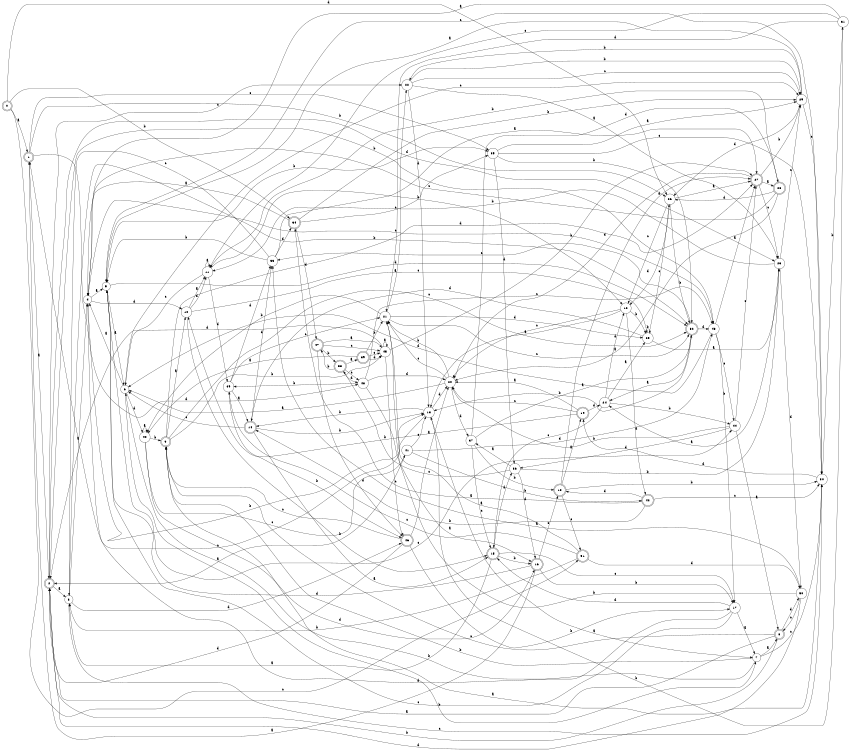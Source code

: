 digraph n42_4 {
__start0 [label="" shape="none"];

rankdir=LR;
size="8,5";

s0 [style="rounded,filled", color="black", fillcolor="white" shape="doublecircle", label="0"];
s1 [style="rounded,filled", color="black", fillcolor="white" shape="doublecircle", label="1"];
s2 [style="rounded,filled", color="black", fillcolor="white" shape="doublecircle", label="2"];
s3 [style="filled", color="black", fillcolor="white" shape="circle", label="3"];
s4 [style="filled", color="black", fillcolor="white" shape="circle", label="4"];
s5 [style="filled", color="black", fillcolor="white" shape="circle", label="5"];
s6 [style="filled", color="black", fillcolor="white" shape="circle", label="6"];
s7 [style="filled", color="black", fillcolor="white" shape="circle", label="7"];
s8 [style="rounded,filled", color="black", fillcolor="white" shape="doublecircle", label="8"];
s9 [style="rounded,filled", color="black", fillcolor="white" shape="doublecircle", label="9"];
s10 [style="filled", color="black", fillcolor="white" shape="circle", label="10"];
s11 [style="filled", color="black", fillcolor="white" shape="circle", label="11"];
s12 [style="filled", color="black", fillcolor="white" shape="circle", label="12"];
s13 [style="filled", color="black", fillcolor="white" shape="circle", label="13"];
s14 [style="rounded,filled", color="black", fillcolor="white" shape="doublecircle", label="14"];
s15 [style="rounded,filled", color="black", fillcolor="white" shape="doublecircle", label="15"];
s16 [style="rounded,filled", color="black", fillcolor="white" shape="doublecircle", label="16"];
s17 [style="filled", color="black", fillcolor="white" shape="circle", label="17"];
s18 [style="rounded,filled", color="black", fillcolor="white" shape="doublecircle", label="18"];
s19 [style="rounded,filled", color="black", fillcolor="white" shape="doublecircle", label="19"];
s20 [style="filled", color="black", fillcolor="white" shape="circle", label="20"];
s21 [style="filled", color="black", fillcolor="white" shape="circle", label="21"];
s22 [style="filled", color="black", fillcolor="white" shape="circle", label="22"];
s23 [style="filled", color="black", fillcolor="white" shape="circle", label="23"];
s24 [style="filled", color="black", fillcolor="white" shape="circle", label="24"];
s25 [style="filled", color="black", fillcolor="white" shape="circle", label="25"];
s26 [style="filled", color="black", fillcolor="white" shape="circle", label="26"];
s27 [style="rounded,filled", color="black", fillcolor="white" shape="doublecircle", label="27"];
s28 [style="rounded,filled", color="black", fillcolor="white" shape="doublecircle", label="28"];
s29 [style="filled", color="black", fillcolor="white" shape="circle", label="29"];
s30 [style="filled", color="black", fillcolor="white" shape="circle", label="30"];
s31 [style="filled", color="black", fillcolor="white" shape="circle", label="31"];
s32 [style="rounded,filled", color="black", fillcolor="white" shape="doublecircle", label="32"];
s33 [style="filled", color="black", fillcolor="white" shape="circle", label="33"];
s34 [style="rounded,filled", color="black", fillcolor="white" shape="doublecircle", label="34"];
s35 [style="filled", color="black", fillcolor="white" shape="circle", label="35"];
s36 [style="filled", color="black", fillcolor="white" shape="circle", label="36"];
s37 [style="filled", color="black", fillcolor="white" shape="circle", label="37"];
s38 [style="rounded,filled", color="black", fillcolor="white" shape="doublecircle", label="38"];
s39 [style="rounded,filled", color="black", fillcolor="white" shape="doublecircle", label="39"];
s40 [style="filled", color="black", fillcolor="white" shape="circle", label="40"];
s41 [style="filled", color="black", fillcolor="white" shape="circle", label="41"];
s42 [style="rounded,filled", color="black", fillcolor="white" shape="doublecircle", label="42"];
s43 [style="filled", color="black", fillcolor="white" shape="circle", label="43"];
s44 [style="filled", color="black", fillcolor="white" shape="circle", label="44"];
s45 [style="filled", color="black", fillcolor="white" shape="circle", label="45"];
s46 [style="rounded,filled", color="black", fillcolor="white" shape="doublecircle", label="46"];
s47 [style="rounded,filled", color="black", fillcolor="white" shape="doublecircle", label="47"];
s48 [style="filled", color="black", fillcolor="white" shape="circle", label="48"];
s49 [style="filled", color="black", fillcolor="white" shape="circle", label="49"];
s50 [style="filled", color="black", fillcolor="white" shape="circle", label="50"];
s51 [style="rounded,filled", color="black", fillcolor="white" shape="doublecircle", label="51"];
s0 -> s1 [label="a"];
s0 -> s34 [label="b"];
s0 -> s51 [label="c"];
s0 -> s26 [label="d"];
s1 -> s2 [label="a"];
s1 -> s26 [label="b"];
s1 -> s35 [label="c"];
s1 -> s48 [label="d"];
s2 -> s3 [label="a"];
s2 -> s43 [label="b"];
s2 -> s22 [label="c"];
s2 -> s23 [label="d"];
s3 -> s4 [label="a"];
s3 -> s32 [label="b"];
s3 -> s30 [label="c"];
s3 -> s46 [label="d"];
s4 -> s5 [label="a"];
s4 -> s13 [label="b"];
s4 -> s43 [label="c"];
s4 -> s10 [label="d"];
s5 -> s6 [label="a"];
s5 -> s35 [label="b"];
s5 -> s44 [label="c"];
s5 -> s32 [label="d"];
s6 -> s4 [label="a"];
s6 -> s7 [label="b"];
s6 -> s29 [label="c"];
s6 -> s40 [label="d"];
s7 -> s8 [label="a"];
s7 -> s9 [label="b"];
s7 -> s30 [label="c"];
s7 -> s4 [label="d"];
s8 -> s2 [label="a"];
s8 -> s2 [label="b"];
s8 -> s9 [label="c"];
s8 -> s50 [label="d"];
s9 -> s10 [label="a"];
s9 -> s45 [label="b"];
s9 -> s32 [label="c"];
s9 -> s27 [label="d"];
s10 -> s11 [label="a"];
s10 -> s15 [label="b"];
s10 -> s25 [label="c"];
s10 -> s11 [label="d"];
s11 -> s11 [label="a"];
s11 -> s12 [label="b"];
s11 -> s6 [label="c"];
s11 -> s49 [label="d"];
s12 -> s13 [label="a"];
s12 -> s25 [label="b"];
s12 -> s20 [label="c"];
s12 -> s42 [label="d"];
s13 -> s7 [label="a"];
s13 -> s14 [label="b"];
s13 -> s1 [label="c"];
s13 -> s20 [label="d"];
s14 -> s15 [label="a"];
s14 -> s13 [label="b"];
s14 -> s6 [label="c"];
s14 -> s33 [label="d"];
s15 -> s3 [label="a"];
s15 -> s16 [label="b"];
s15 -> s17 [label="c"];
s15 -> s36 [label="d"];
s16 -> s1 [label="a"];
s16 -> s17 [label="b"];
s16 -> s18 [label="c"];
s16 -> s5 [label="d"];
s17 -> s7 [label="a"];
s17 -> s6 [label="b"];
s17 -> s5 [label="c"];
s17 -> s15 [label="d"];
s18 -> s19 [label="a"];
s18 -> s30 [label="b"];
s18 -> s51 [label="c"];
s18 -> s27 [label="d"];
s19 -> s20 [label="a"];
s19 -> s10 [label="b"];
s19 -> s20 [label="c"];
s19 -> s24 [label="d"];
s20 -> s6 [label="a"];
s20 -> s21 [label="b"];
s20 -> s21 [label="c"];
s20 -> s37 [label="d"];
s21 -> s22 [label="a"];
s21 -> s40 [label="b"];
s21 -> s32 [label="c"];
s21 -> s25 [label="d"];
s22 -> s23 [label="a"];
s22 -> s29 [label="b"];
s22 -> s29 [label="c"];
s22 -> s13 [label="d"];
s23 -> s24 [label="a"];
s23 -> s11 [label="b"];
s23 -> s29 [label="c"];
s23 -> s50 [label="d"];
s24 -> s25 [label="a"];
s24 -> s44 [label="b"];
s24 -> s15 [label="c"];
s24 -> s12 [label="d"];
s25 -> s23 [label="a"];
s25 -> s25 [label="b"];
s25 -> s26 [label="c"];
s25 -> s14 [label="d"];
s26 -> s27 [label="a"];
s26 -> s32 [label="b"];
s26 -> s12 [label="c"];
s26 -> s12 [label="d"];
s27 -> s28 [label="a"];
s27 -> s29 [label="b"];
s27 -> s23 [label="c"];
s27 -> s20 [label="d"];
s28 -> s20 [label="a"];
s28 -> s11 [label="b"];
s28 -> s4 [label="c"];
s28 -> s26 [label="d"];
s29 -> s5 [label="a"];
s29 -> s22 [label="b"];
s29 -> s30 [label="c"];
s29 -> s26 [label="d"];
s30 -> s9 [label="a"];
s30 -> s31 [label="b"];
s30 -> s5 [label="c"];
s30 -> s19 [label="d"];
s31 -> s4 [label="a"];
s31 -> s13 [label="b"];
s31 -> s11 [label="c"];
s31 -> s21 [label="d"];
s32 -> s24 [label="a"];
s32 -> s13 [label="b"];
s32 -> s33 [label="c"];
s32 -> s43 [label="d"];
s33 -> s27 [label="a"];
s33 -> s5 [label="b"];
s33 -> s3 [label="c"];
s33 -> s34 [label="d"];
s34 -> s4 [label="a"];
s34 -> s29 [label="b"];
s34 -> s35 [label="c"];
s34 -> s47 [label="d"];
s35 -> s29 [label="a"];
s35 -> s32 [label="b"];
s35 -> s30 [label="c"];
s35 -> s36 [label="d"];
s36 -> s37 [label="a"];
s36 -> s23 [label="b"];
s36 -> s38 [label="c"];
s36 -> s16 [label="d"];
s37 -> s32 [label="a"];
s37 -> s18 [label="b"];
s37 -> s15 [label="c"];
s37 -> s28 [label="d"];
s38 -> s39 [label="a"];
s38 -> s47 [label="b"];
s38 -> s48 [label="c"];
s38 -> s48 [label="d"];
s39 -> s40 [label="a"];
s39 -> s21 [label="b"];
s39 -> s45 [label="c"];
s39 -> s45 [label="d"];
s40 -> s40 [label="a"];
s40 -> s9 [label="b"];
s40 -> s41 [label="c"];
s40 -> s16 [label="d"];
s41 -> s2 [label="a"];
s41 -> s42 [label="b"];
s41 -> s13 [label="c"];
s41 -> s43 [label="d"];
s42 -> s34 [label="a"];
s42 -> s14 [label="b"];
s42 -> s30 [label="c"];
s42 -> s18 [label="d"];
s43 -> s27 [label="a"];
s43 -> s17 [label="b"];
s43 -> s44 [label="c"];
s43 -> s6 [label="d"];
s44 -> s8 [label="a"];
s44 -> s20 [label="b"];
s44 -> s27 [label="c"];
s44 -> s36 [label="d"];
s45 -> s45 [label="a"];
s45 -> s27 [label="b"];
s45 -> s46 [label="c"];
s45 -> s2 [label="d"];
s46 -> s20 [label="a"];
s46 -> s17 [label="b"];
s46 -> s9 [label="c"];
s46 -> s2 [label="d"];
s47 -> s45 [label="a"];
s47 -> s38 [label="b"];
s47 -> s45 [label="c"];
s47 -> s46 [label="d"];
s48 -> s16 [label="a"];
s48 -> s49 [label="b"];
s48 -> s43 [label="c"];
s48 -> s20 [label="d"];
s49 -> s14 [label="a"];
s49 -> s46 [label="b"];
s49 -> s21 [label="c"];
s49 -> s33 [label="d"];
s50 -> s33 [label="a"];
s50 -> s21 [label="b"];
s50 -> s8 [label="c"];
s50 -> s2 [label="d"];
s51 -> s21 [label="a"];
s51 -> s3 [label="b"];
s51 -> s49 [label="c"];
s51 -> s50 [label="d"];

}